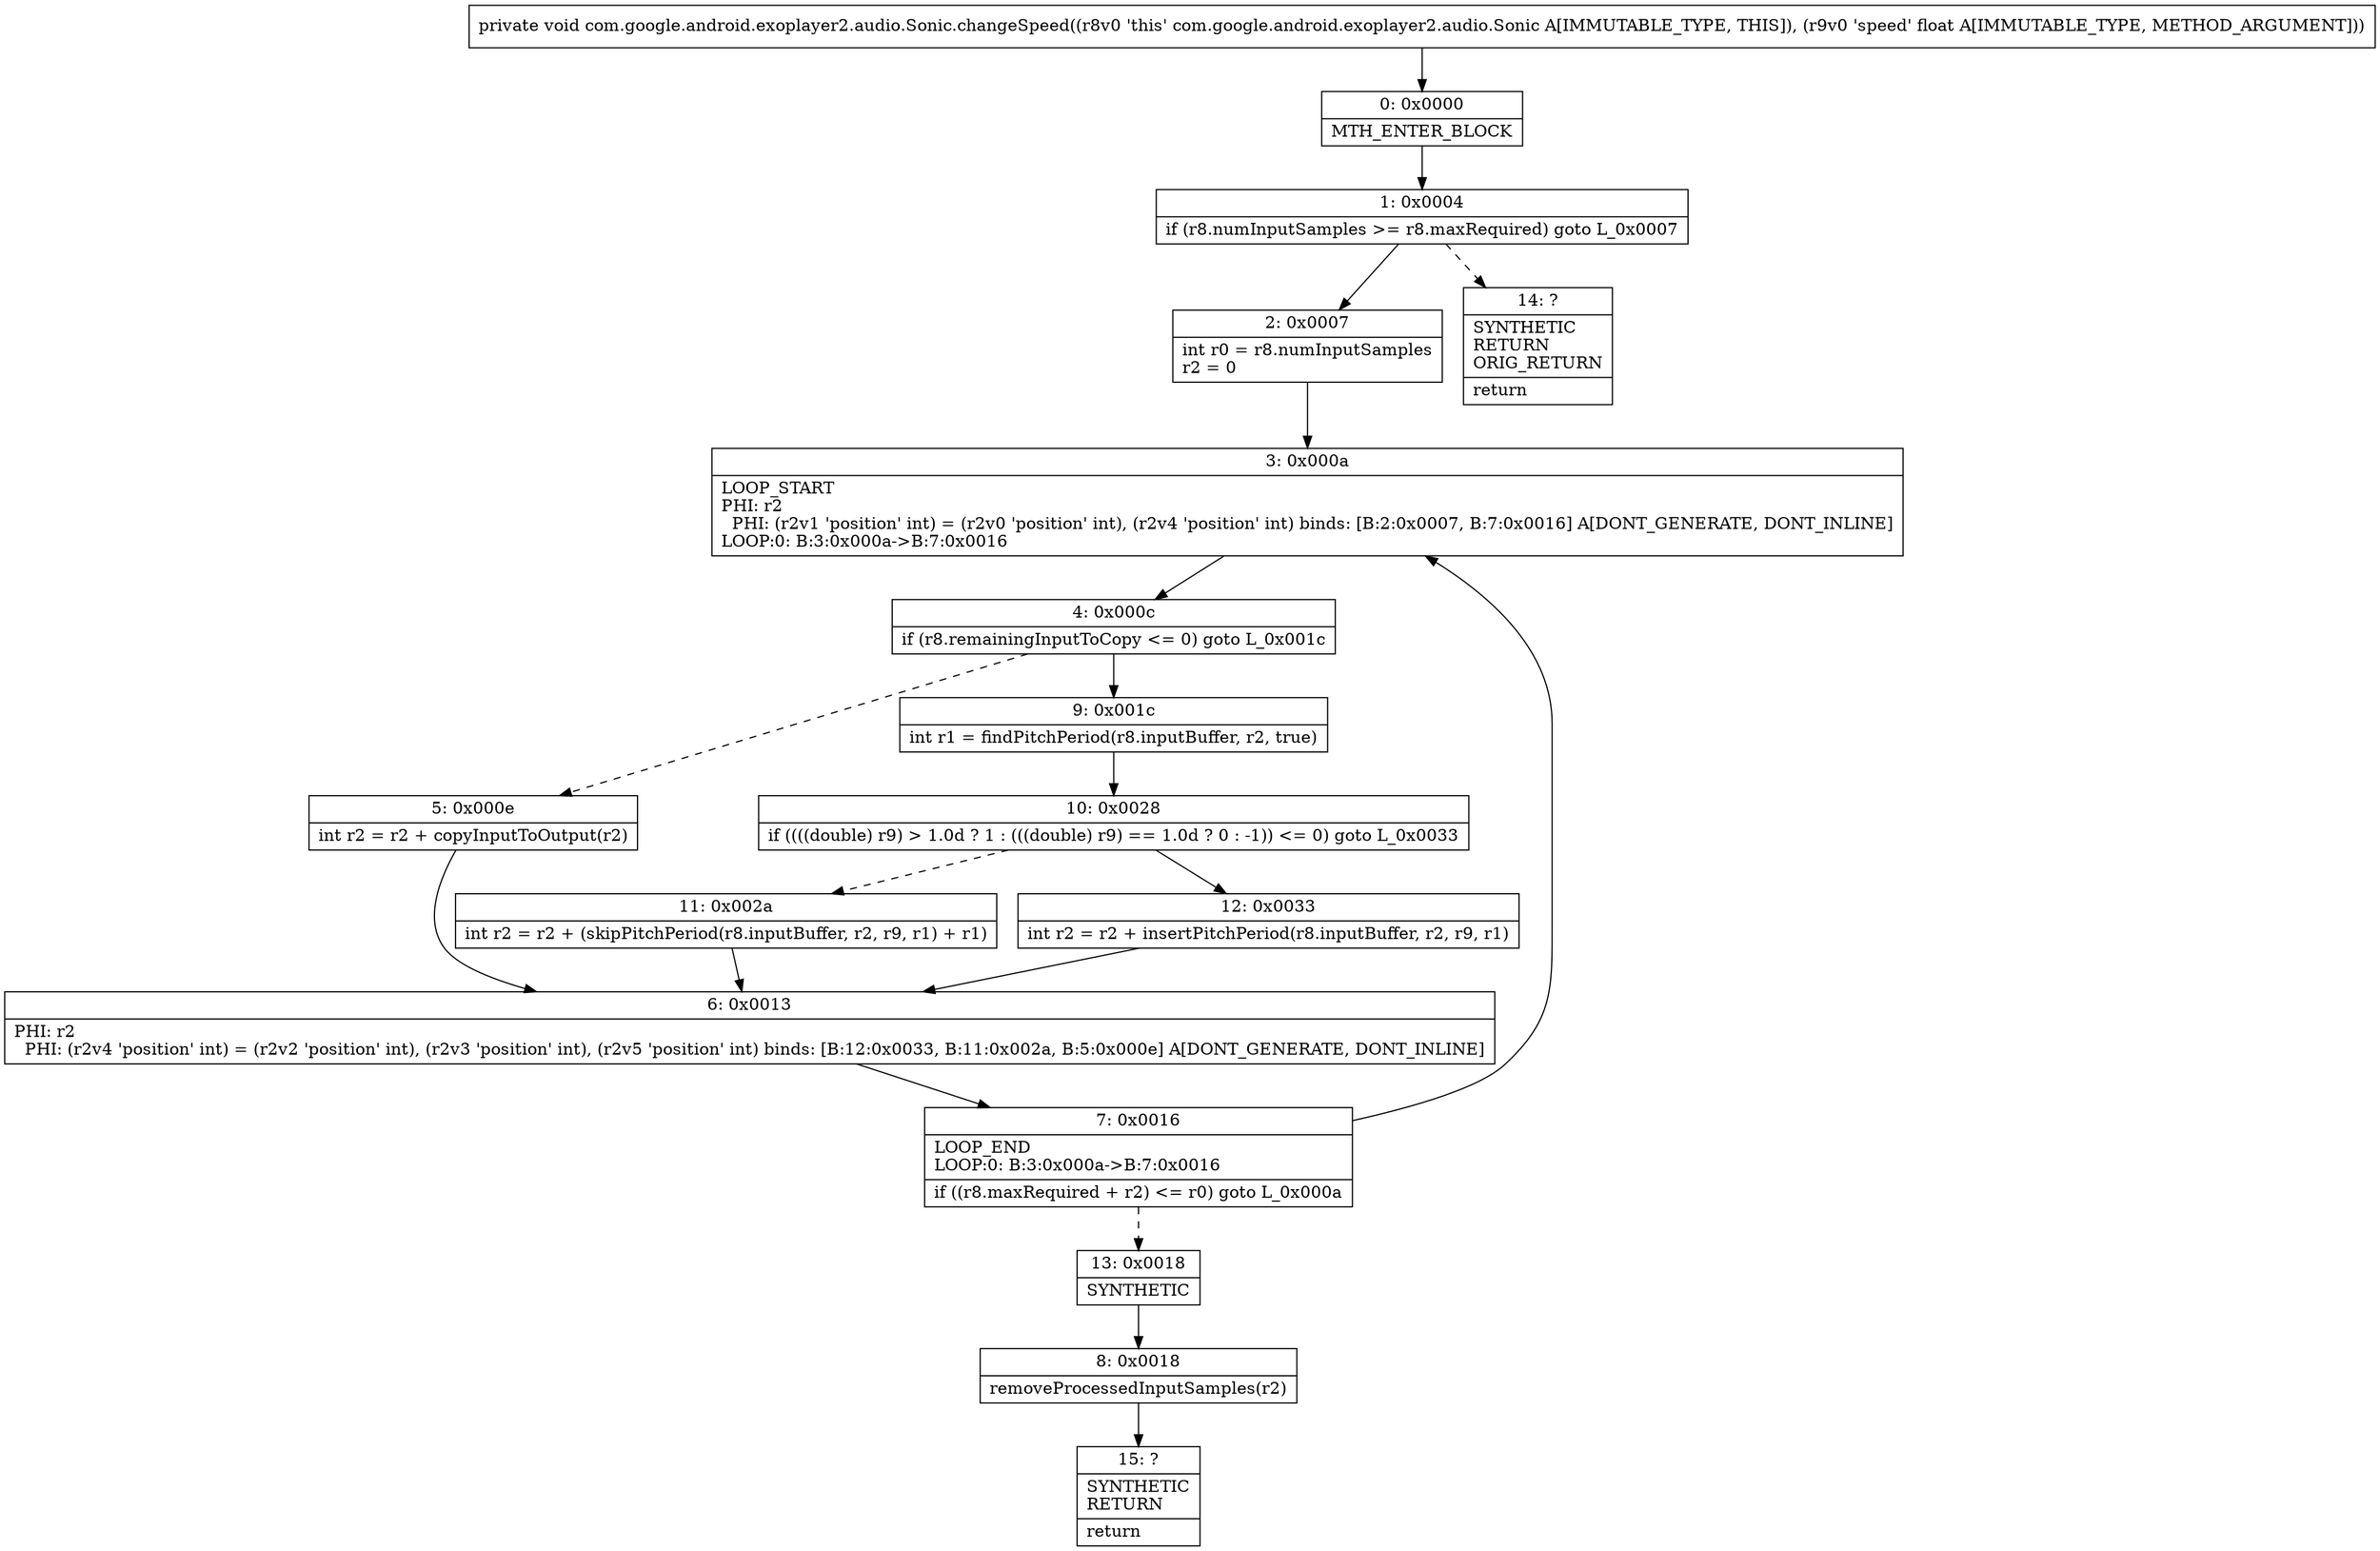 digraph "CFG forcom.google.android.exoplayer2.audio.Sonic.changeSpeed(F)V" {
Node_0 [shape=record,label="{0\:\ 0x0000|MTH_ENTER_BLOCK\l}"];
Node_1 [shape=record,label="{1\:\ 0x0004|if (r8.numInputSamples \>= r8.maxRequired) goto L_0x0007\l}"];
Node_2 [shape=record,label="{2\:\ 0x0007|int r0 = r8.numInputSamples\lr2 = 0\l}"];
Node_3 [shape=record,label="{3\:\ 0x000a|LOOP_START\lPHI: r2 \l  PHI: (r2v1 'position' int) = (r2v0 'position' int), (r2v4 'position' int) binds: [B:2:0x0007, B:7:0x0016] A[DONT_GENERATE, DONT_INLINE]\lLOOP:0: B:3:0x000a\-\>B:7:0x0016\l}"];
Node_4 [shape=record,label="{4\:\ 0x000c|if (r8.remainingInputToCopy \<= 0) goto L_0x001c\l}"];
Node_5 [shape=record,label="{5\:\ 0x000e|int r2 = r2 + copyInputToOutput(r2)\l}"];
Node_6 [shape=record,label="{6\:\ 0x0013|PHI: r2 \l  PHI: (r2v4 'position' int) = (r2v2 'position' int), (r2v3 'position' int), (r2v5 'position' int) binds: [B:12:0x0033, B:11:0x002a, B:5:0x000e] A[DONT_GENERATE, DONT_INLINE]\l}"];
Node_7 [shape=record,label="{7\:\ 0x0016|LOOP_END\lLOOP:0: B:3:0x000a\-\>B:7:0x0016\l|if ((r8.maxRequired + r2) \<= r0) goto L_0x000a\l}"];
Node_8 [shape=record,label="{8\:\ 0x0018|removeProcessedInputSamples(r2)\l}"];
Node_9 [shape=record,label="{9\:\ 0x001c|int r1 = findPitchPeriod(r8.inputBuffer, r2, true)\l}"];
Node_10 [shape=record,label="{10\:\ 0x0028|if ((((double) r9) \> 1.0d ? 1 : (((double) r9) == 1.0d ? 0 : \-1)) \<= 0) goto L_0x0033\l}"];
Node_11 [shape=record,label="{11\:\ 0x002a|int r2 = r2 + (skipPitchPeriod(r8.inputBuffer, r2, r9, r1) + r1)\l}"];
Node_12 [shape=record,label="{12\:\ 0x0033|int r2 = r2 + insertPitchPeriod(r8.inputBuffer, r2, r9, r1)\l}"];
Node_13 [shape=record,label="{13\:\ 0x0018|SYNTHETIC\l}"];
Node_14 [shape=record,label="{14\:\ ?|SYNTHETIC\lRETURN\lORIG_RETURN\l|return\l}"];
Node_15 [shape=record,label="{15\:\ ?|SYNTHETIC\lRETURN\l|return\l}"];
MethodNode[shape=record,label="{private void com.google.android.exoplayer2.audio.Sonic.changeSpeed((r8v0 'this' com.google.android.exoplayer2.audio.Sonic A[IMMUTABLE_TYPE, THIS]), (r9v0 'speed' float A[IMMUTABLE_TYPE, METHOD_ARGUMENT])) }"];
MethodNode -> Node_0;
Node_0 -> Node_1;
Node_1 -> Node_2;
Node_1 -> Node_14[style=dashed];
Node_2 -> Node_3;
Node_3 -> Node_4;
Node_4 -> Node_5[style=dashed];
Node_4 -> Node_9;
Node_5 -> Node_6;
Node_6 -> Node_7;
Node_7 -> Node_3;
Node_7 -> Node_13[style=dashed];
Node_8 -> Node_15;
Node_9 -> Node_10;
Node_10 -> Node_11[style=dashed];
Node_10 -> Node_12;
Node_11 -> Node_6;
Node_12 -> Node_6;
Node_13 -> Node_8;
}

